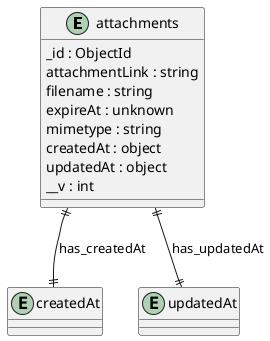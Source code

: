 @startuml attachments_Diagram

entity "attachments" as attachments {
  _id : ObjectId
  attachmentLink : string
  filename : string
  expireAt : unknown
  mimetype : string
  createdAt : object
  updatedAt : object
  __v : int
}

entity "createdAt" as createdAt {
}

entity "updatedAt" as updatedAt {
}

' // Relationships
attachments ||--|| createdAt : has_createdAt
attachments ||--|| updatedAt : has_updatedAt
@enduml